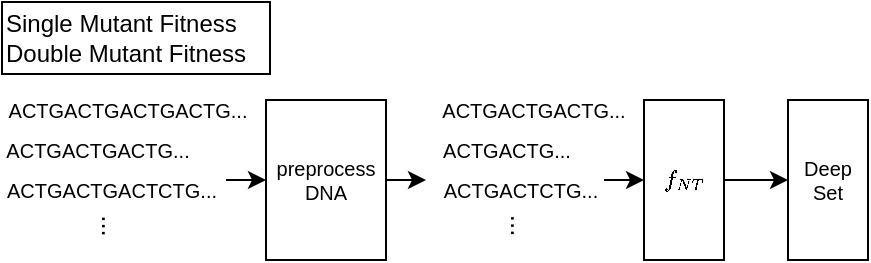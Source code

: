 <mxfile>
    <diagram id="cxcmnm5UFv5RcYCQmIGl" name="Page-1">
        <mxGraphModel dx="580" dy="1064" grid="0" gridSize="10" guides="1" tooltips="1" connect="1" arrows="1" fold="1" page="1" pageScale="1" pageWidth="850" pageHeight="1100" math="1" shadow="0">
            <root>
                <mxCell id="0"/>
                <mxCell id="1" parent="0"/>
                <mxCell id="2" value="\(f_{NT}\)" style="rounded=0;whiteSpace=wrap;html=1;fontSize=10;fillColor=default;" vertex="1" parent="1">
                    <mxGeometry x="348" y="130" width="40" height="80" as="geometry"/>
                </mxCell>
                <mxCell id="3" value="" style="endArrow=classic;html=1;fontSize=13;entryX=0;entryY=0.5;entryDx=0;entryDy=0;" edge="1" parent="1" target="2">
                    <mxGeometry width="50" height="50" relative="1" as="geometry">
                        <mxPoint x="328" y="170" as="sourcePoint"/>
                        <mxPoint x="318" y="250" as="targetPoint"/>
                    </mxGeometry>
                </mxCell>
                <mxCell id="4" style="edgeStyle=none;html=1;exitX=1;exitY=0.5;exitDx=0;exitDy=0;fontSize=13;" edge="1" parent="1" source="5">
                    <mxGeometry relative="1" as="geometry">
                        <mxPoint x="239" y="170" as="targetPoint"/>
                    </mxGeometry>
                </mxCell>
                <mxCell id="5" value="preprocess DNA" style="rounded=0;whiteSpace=wrap;html=1;fontSize=10;fillColor=default;" vertex="1" parent="1">
                    <mxGeometry x="159" y="130" width="60" height="80" as="geometry"/>
                </mxCell>
                <mxCell id="6" value="" style="group" vertex="1" connectable="0" parent="1">
                    <mxGeometry x="246" y="130" width="94" height="70" as="geometry"/>
                </mxCell>
                <mxCell id="7" value="&lt;font style=&quot;font-size: 10px;&quot;&gt;ACTGACTGACTG...&lt;/font&gt;" style="rounded=0;whiteSpace=wrap;html=1;fillColor=none;strokeColor=none;" vertex="1" parent="6">
                    <mxGeometry width="94" height="10" as="geometry"/>
                </mxCell>
                <mxCell id="8" value="&lt;font style=&quot;font-size: 10px;&quot;&gt;ACTGACTG...&lt;/font&gt;" style="rounded=0;whiteSpace=wrap;html=1;fillColor=none;strokeColor=none;" vertex="1" parent="6">
                    <mxGeometry x="-2" y="20" width="70.5" height="10" as="geometry"/>
                </mxCell>
                <mxCell id="9" value="&lt;font style=&quot;font-size: 10px;&quot;&gt;ACTGACTCTG...&lt;/font&gt;" style="rounded=0;whiteSpace=wrap;html=1;fillColor=none;strokeColor=none;" vertex="1" parent="6">
                    <mxGeometry y="40" width="81.467" height="10" as="geometry"/>
                </mxCell>
                <mxCell id="10" value="&lt;font style=&quot;font-size: 13px;&quot;&gt;...&lt;/font&gt;" style="rounded=0;whiteSpace=wrap;html=1;fillColor=none;strokeColor=none;rotation=90;" vertex="1" parent="6">
                    <mxGeometry x="35.25" y="58" width="10.967" height="10" as="geometry"/>
                </mxCell>
                <mxCell id="11" value="" style="group" vertex="1" connectable="0" parent="1">
                    <mxGeometry x="30" y="130" width="120" height="76.25" as="geometry"/>
                </mxCell>
                <mxCell id="12" value="&lt;font style=&quot;font-size: 10px;&quot;&gt;ACTGACTGACTGACTG...&lt;/font&gt;" style="rounded=0;whiteSpace=wrap;html=1;fillColor=none;strokeColor=none;" vertex="1" parent="11">
                    <mxGeometry width="120" height="10" as="geometry"/>
                </mxCell>
                <mxCell id="13" value="&lt;font style=&quot;font-size: 10px;&quot;&gt;ACTGACTGACTG...&lt;/font&gt;" style="rounded=0;whiteSpace=wrap;html=1;fillColor=none;strokeColor=none;" vertex="1" parent="11">
                    <mxGeometry y="20" width="90" height="10" as="geometry"/>
                </mxCell>
                <mxCell id="14" value="&lt;font style=&quot;font-size: 10px;&quot;&gt;ACTGACTGACTCTG...&lt;/font&gt;" style="rounded=0;whiteSpace=wrap;html=1;fillColor=none;strokeColor=none;" vertex="1" parent="11">
                    <mxGeometry y="40" width="104" height="10" as="geometry"/>
                </mxCell>
                <mxCell id="15" value="&lt;font style=&quot;font-size: 13px;&quot;&gt;...&lt;/font&gt;" style="rounded=0;whiteSpace=wrap;html=1;fillColor=none;strokeColor=none;rotation=90;" vertex="1" parent="11">
                    <mxGeometry x="45" y="58" width="14" height="10" as="geometry"/>
                </mxCell>
                <mxCell id="16" value="" style="endArrow=classic;html=1;fontSize=13;entryX=0;entryY=0.5;entryDx=0;entryDy=0;" edge="1" parent="11" target="5">
                    <mxGeometry width="50" height="50" relative="1" as="geometry">
                        <mxPoint x="109" y="40" as="sourcePoint"/>
                        <mxPoint x="119" y="120" as="targetPoint"/>
                    </mxGeometry>
                </mxCell>
                <mxCell id="17" value="Single Mutant Fitness&lt;br&gt;Double Mutant Fitness" style="rounded=0;whiteSpace=wrap;html=1;align=left;" vertex="1" parent="1">
                    <mxGeometry x="27" y="81" width="134" height="36" as="geometry"/>
                </mxCell>
                <mxCell id="18" style="edgeStyle=none;html=1;fontSize=13;entryX=0;entryY=0.5;entryDx=0;entryDy=0;" edge="1" parent="1" source="2" target="19">
                    <mxGeometry relative="1" as="geometry">
                        <mxPoint x="408" y="169.86" as="targetPoint"/>
                        <mxPoint x="388" y="169.86" as="sourcePoint"/>
                    </mxGeometry>
                </mxCell>
                <mxCell id="19" value="Deep&lt;br&gt;Set" style="rounded=0;whiteSpace=wrap;html=1;fontSize=10;fillColor=default;" vertex="1" parent="1">
                    <mxGeometry x="420" y="130" width="40" height="80" as="geometry"/>
                </mxCell>
            </root>
        </mxGraphModel>
    </diagram>
</mxfile>